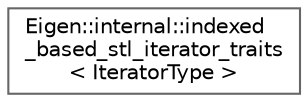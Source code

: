 digraph "Graphical Class Hierarchy"
{
 // LATEX_PDF_SIZE
  bgcolor="transparent";
  edge [fontname=Helvetica,fontsize=10,labelfontname=Helvetica,labelfontsize=10];
  node [fontname=Helvetica,fontsize=10,shape=box,height=0.2,width=0.4];
  rankdir="LR";
  Node0 [id="Node000000",label="Eigen::internal::indexed\l_based_stl_iterator_traits\l\< IteratorType \>",height=0.2,width=0.4,color="grey40", fillcolor="white", style="filled",URL="$structEigen_1_1internal_1_1indexed__based__stl__iterator__traits.html",tooltip=" "];
}

